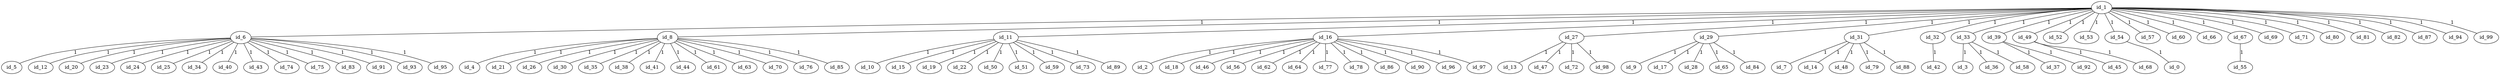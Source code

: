 graph GR{
id_0;
id_1;
id_2;
id_3;
id_4;
id_5;
id_6;
id_7;
id_8;
id_9;
id_10;
id_11;
id_12;
id_13;
id_14;
id_15;
id_16;
id_17;
id_18;
id_19;
id_20;
id_21;
id_22;
id_23;
id_24;
id_25;
id_26;
id_27;
id_28;
id_29;
id_30;
id_31;
id_32;
id_33;
id_34;
id_35;
id_36;
id_37;
id_38;
id_39;
id_40;
id_41;
id_42;
id_43;
id_44;
id_45;
id_46;
id_47;
id_48;
id_49;
id_50;
id_51;
id_52;
id_53;
id_54;
id_55;
id_56;
id_57;
id_58;
id_59;
id_60;
id_61;
id_62;
id_63;
id_64;
id_65;
id_66;
id_67;
id_68;
id_69;
id_70;
id_71;
id_72;
id_73;
id_74;
id_75;
id_76;
id_77;
id_78;
id_79;
id_80;
id_81;
id_82;
id_83;
id_84;
id_85;
id_86;
id_87;
id_88;
id_89;
id_90;
id_91;
id_92;
id_93;
id_94;
id_95;
id_96;
id_97;
id_98;
id_99;
id_1--id_6[label=1];
id_1--id_8[label=1];
id_1--id_11[label=1];
id_1--id_16[label=1];
id_1--id_27[label=1];
id_1--id_29[label=1];
id_1--id_31[label=1];
id_1--id_32[label=1];
id_1--id_33[label=1];
id_1--id_39[label=1];
id_1--id_49[label=1];
id_1--id_52[label=1];
id_1--id_53[label=1];
id_1--id_54[label=1];
id_1--id_57[label=1];
id_1--id_60[label=1];
id_1--id_66[label=1];
id_1--id_67[label=1];
id_1--id_69[label=1];
id_1--id_71[label=1];
id_1--id_80[label=1];
id_1--id_81[label=1];
id_1--id_82[label=1];
id_1--id_87[label=1];
id_1--id_94[label=1];
id_1--id_99[label=1];
id_6--id_5[label=1];
id_6--id_12[label=1];
id_6--id_20[label=1];
id_6--id_23[label=1];
id_6--id_24[label=1];
id_6--id_25[label=1];
id_6--id_34[label=1];
id_6--id_40[label=1];
id_6--id_43[label=1];
id_6--id_74[label=1];
id_6--id_75[label=1];
id_6--id_83[label=1];
id_6--id_91[label=1];
id_6--id_93[label=1];
id_6--id_95[label=1];
id_8--id_4[label=1];
id_8--id_21[label=1];
id_8--id_26[label=1];
id_8--id_30[label=1];
id_8--id_35[label=1];
id_8--id_38[label=1];
id_8--id_41[label=1];
id_8--id_44[label=1];
id_8--id_61[label=1];
id_8--id_63[label=1];
id_8--id_70[label=1];
id_8--id_76[label=1];
id_8--id_85[label=1];
id_11--id_10[label=1];
id_11--id_15[label=1];
id_11--id_19[label=1];
id_11--id_22[label=1];
id_11--id_50[label=1];
id_11--id_51[label=1];
id_11--id_59[label=1];
id_11--id_73[label=1];
id_11--id_89[label=1];
id_16--id_2[label=1];
id_16--id_18[label=1];
id_16--id_46[label=1];
id_16--id_56[label=1];
id_16--id_62[label=1];
id_16--id_64[label=1];
id_16--id_77[label=1];
id_16--id_78[label=1];
id_16--id_86[label=1];
id_16--id_90[label=1];
id_16--id_96[label=1];
id_16--id_97[label=1];
id_27--id_13[label=1];
id_27--id_47[label=1];
id_27--id_72[label=1];
id_27--id_98[label=1];
id_29--id_9[label=1];
id_29--id_17[label=1];
id_29--id_28[label=1];
id_29--id_65[label=1];
id_29--id_84[label=1];
id_31--id_7[label=1];
id_31--id_14[label=1];
id_31--id_48[label=1];
id_31--id_79[label=1];
id_31--id_88[label=1];
id_32--id_42[label=1];
id_33--id_3[label=1];
id_33--id_36[label=1];
id_33--id_58[label=1];
id_39--id_37[label=1];
id_39--id_92[label=1];
id_49--id_45[label=1];
id_49--id_68[label=1];
id_54--id_0[label=1];
id_67--id_55[label=1];
}